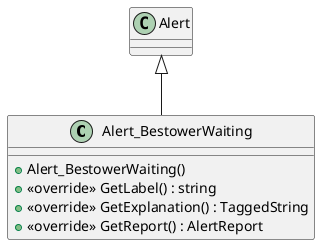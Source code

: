 @startuml
class Alert_BestowerWaiting {
    + Alert_BestowerWaiting()
    + <<override>> GetLabel() : string
    + <<override>> GetExplanation() : TaggedString
    + <<override>> GetReport() : AlertReport
}
Alert <|-- Alert_BestowerWaiting
@enduml
